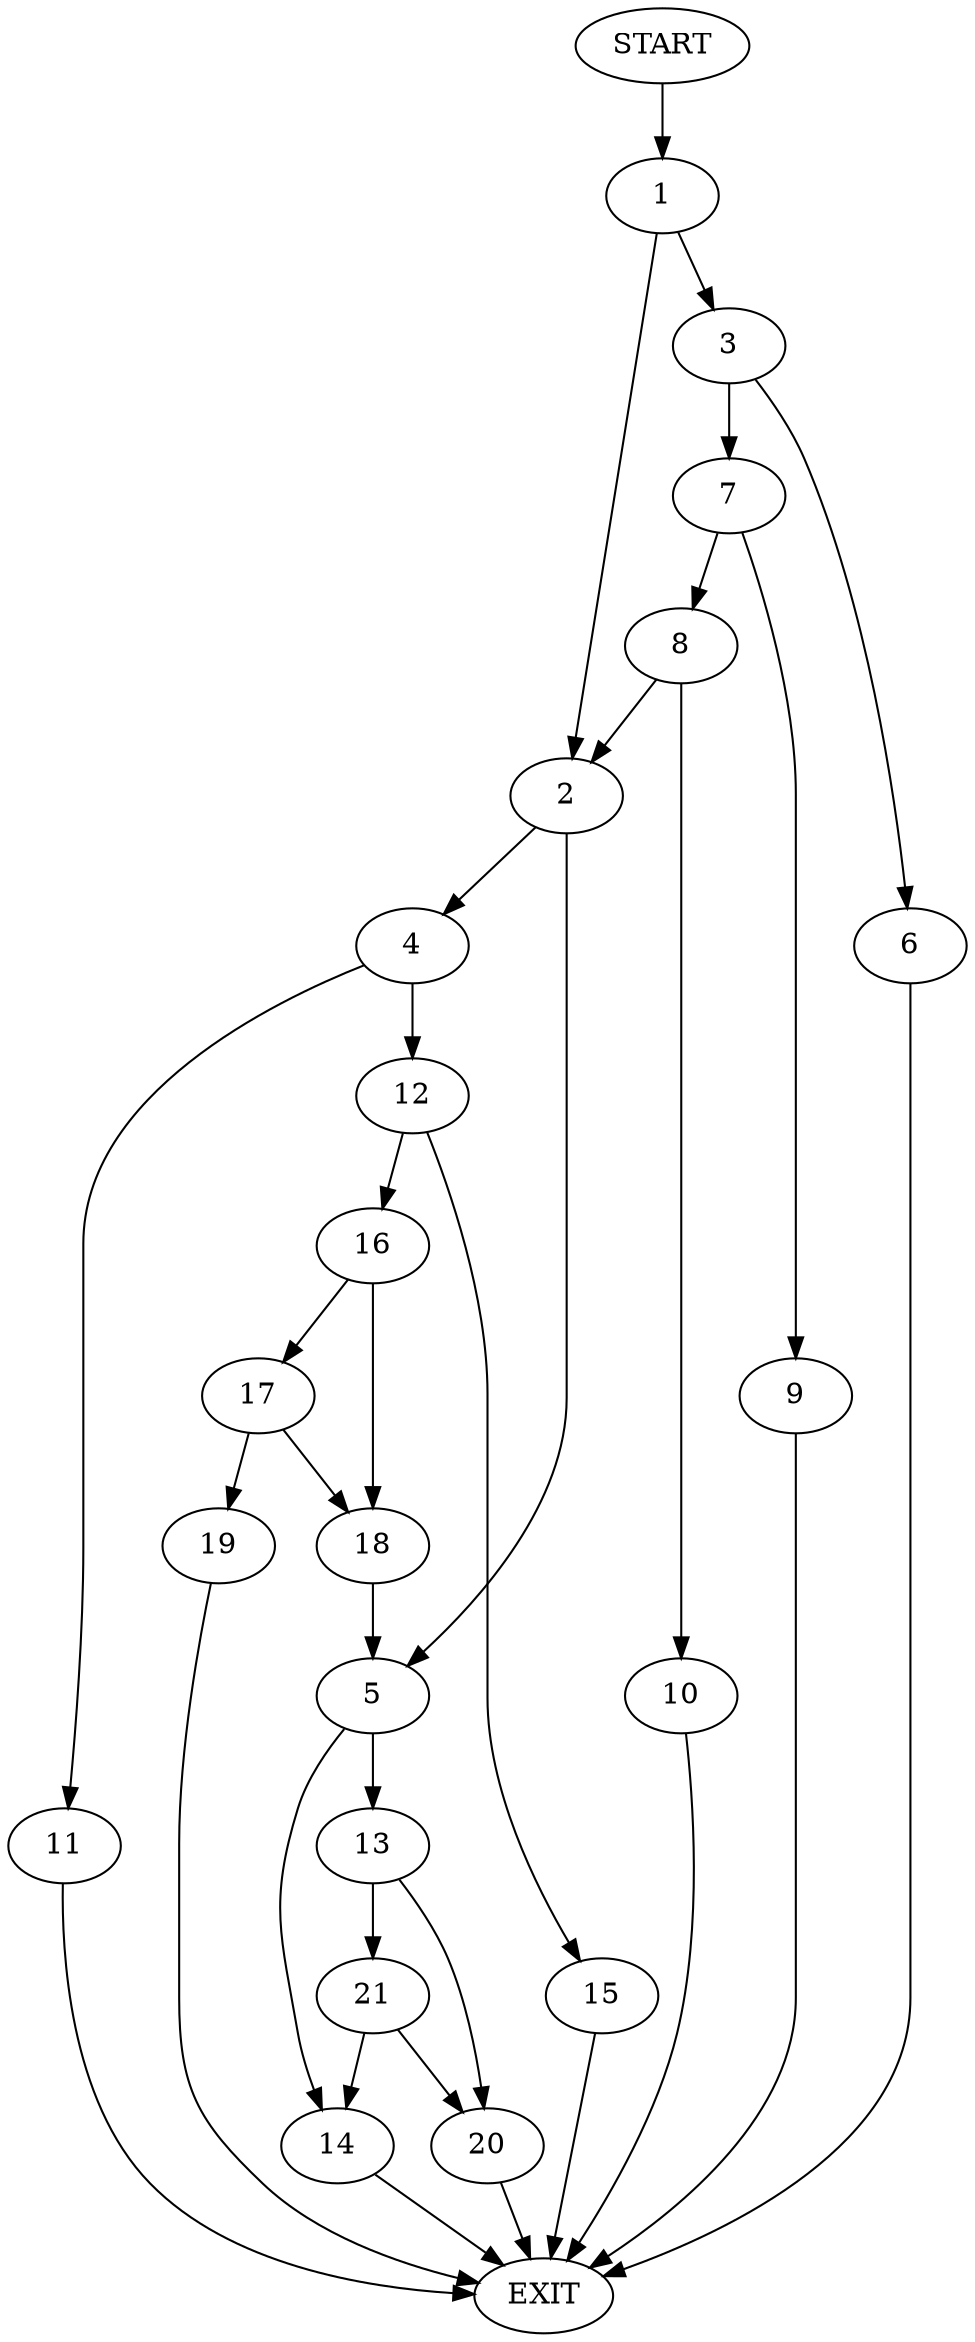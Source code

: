 digraph {
0 [label="START"]
22 [label="EXIT"]
0 -> 1
1 -> 2
1 -> 3
2 -> 4
2 -> 5
3 -> 6
3 -> 7
7 -> 8
7 -> 9
6 -> 22
8 -> 2
8 -> 10
9 -> 22
10 -> 22
4 -> 11
4 -> 12
5 -> 13
5 -> 14
12 -> 15
12 -> 16
11 -> 22
16 -> 17
16 -> 18
15 -> 22
18 -> 5
17 -> 19
17 -> 18
19 -> 22
13 -> 20
13 -> 21
14 -> 22
21 -> 20
21 -> 14
20 -> 22
}
